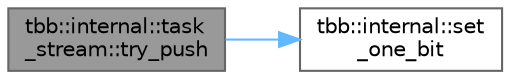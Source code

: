 digraph "tbb::internal::task_stream::try_push"
{
 // LATEX_PDF_SIZE
  bgcolor="transparent";
  edge [fontname=Helvetica,fontsize=10,labelfontname=Helvetica,labelfontsize=10];
  node [fontname=Helvetica,fontsize=10,shape=box,height=0.2,width=0.4];
  rankdir="LR";
  Node1 [id="Node000001",label="tbb::internal::task\l_stream::try_push",height=0.2,width=0.4,color="gray40", fillcolor="grey60", style="filled", fontcolor="black",tooltip="Returns true on successful push, otherwise - false."];
  Node1 -> Node2 [id="edge1_Node000001_Node000002",color="steelblue1",style="solid",tooltip=" "];
  Node2 [id="Node000002",label="tbb::internal::set\l_one_bit",height=0.2,width=0.4,color="grey40", fillcolor="white", style="filled",URL="$namespacetbb_1_1internal.html#a64fdeb4cd3ee66fe698c0e9704af1189",tooltip=" "];
}
